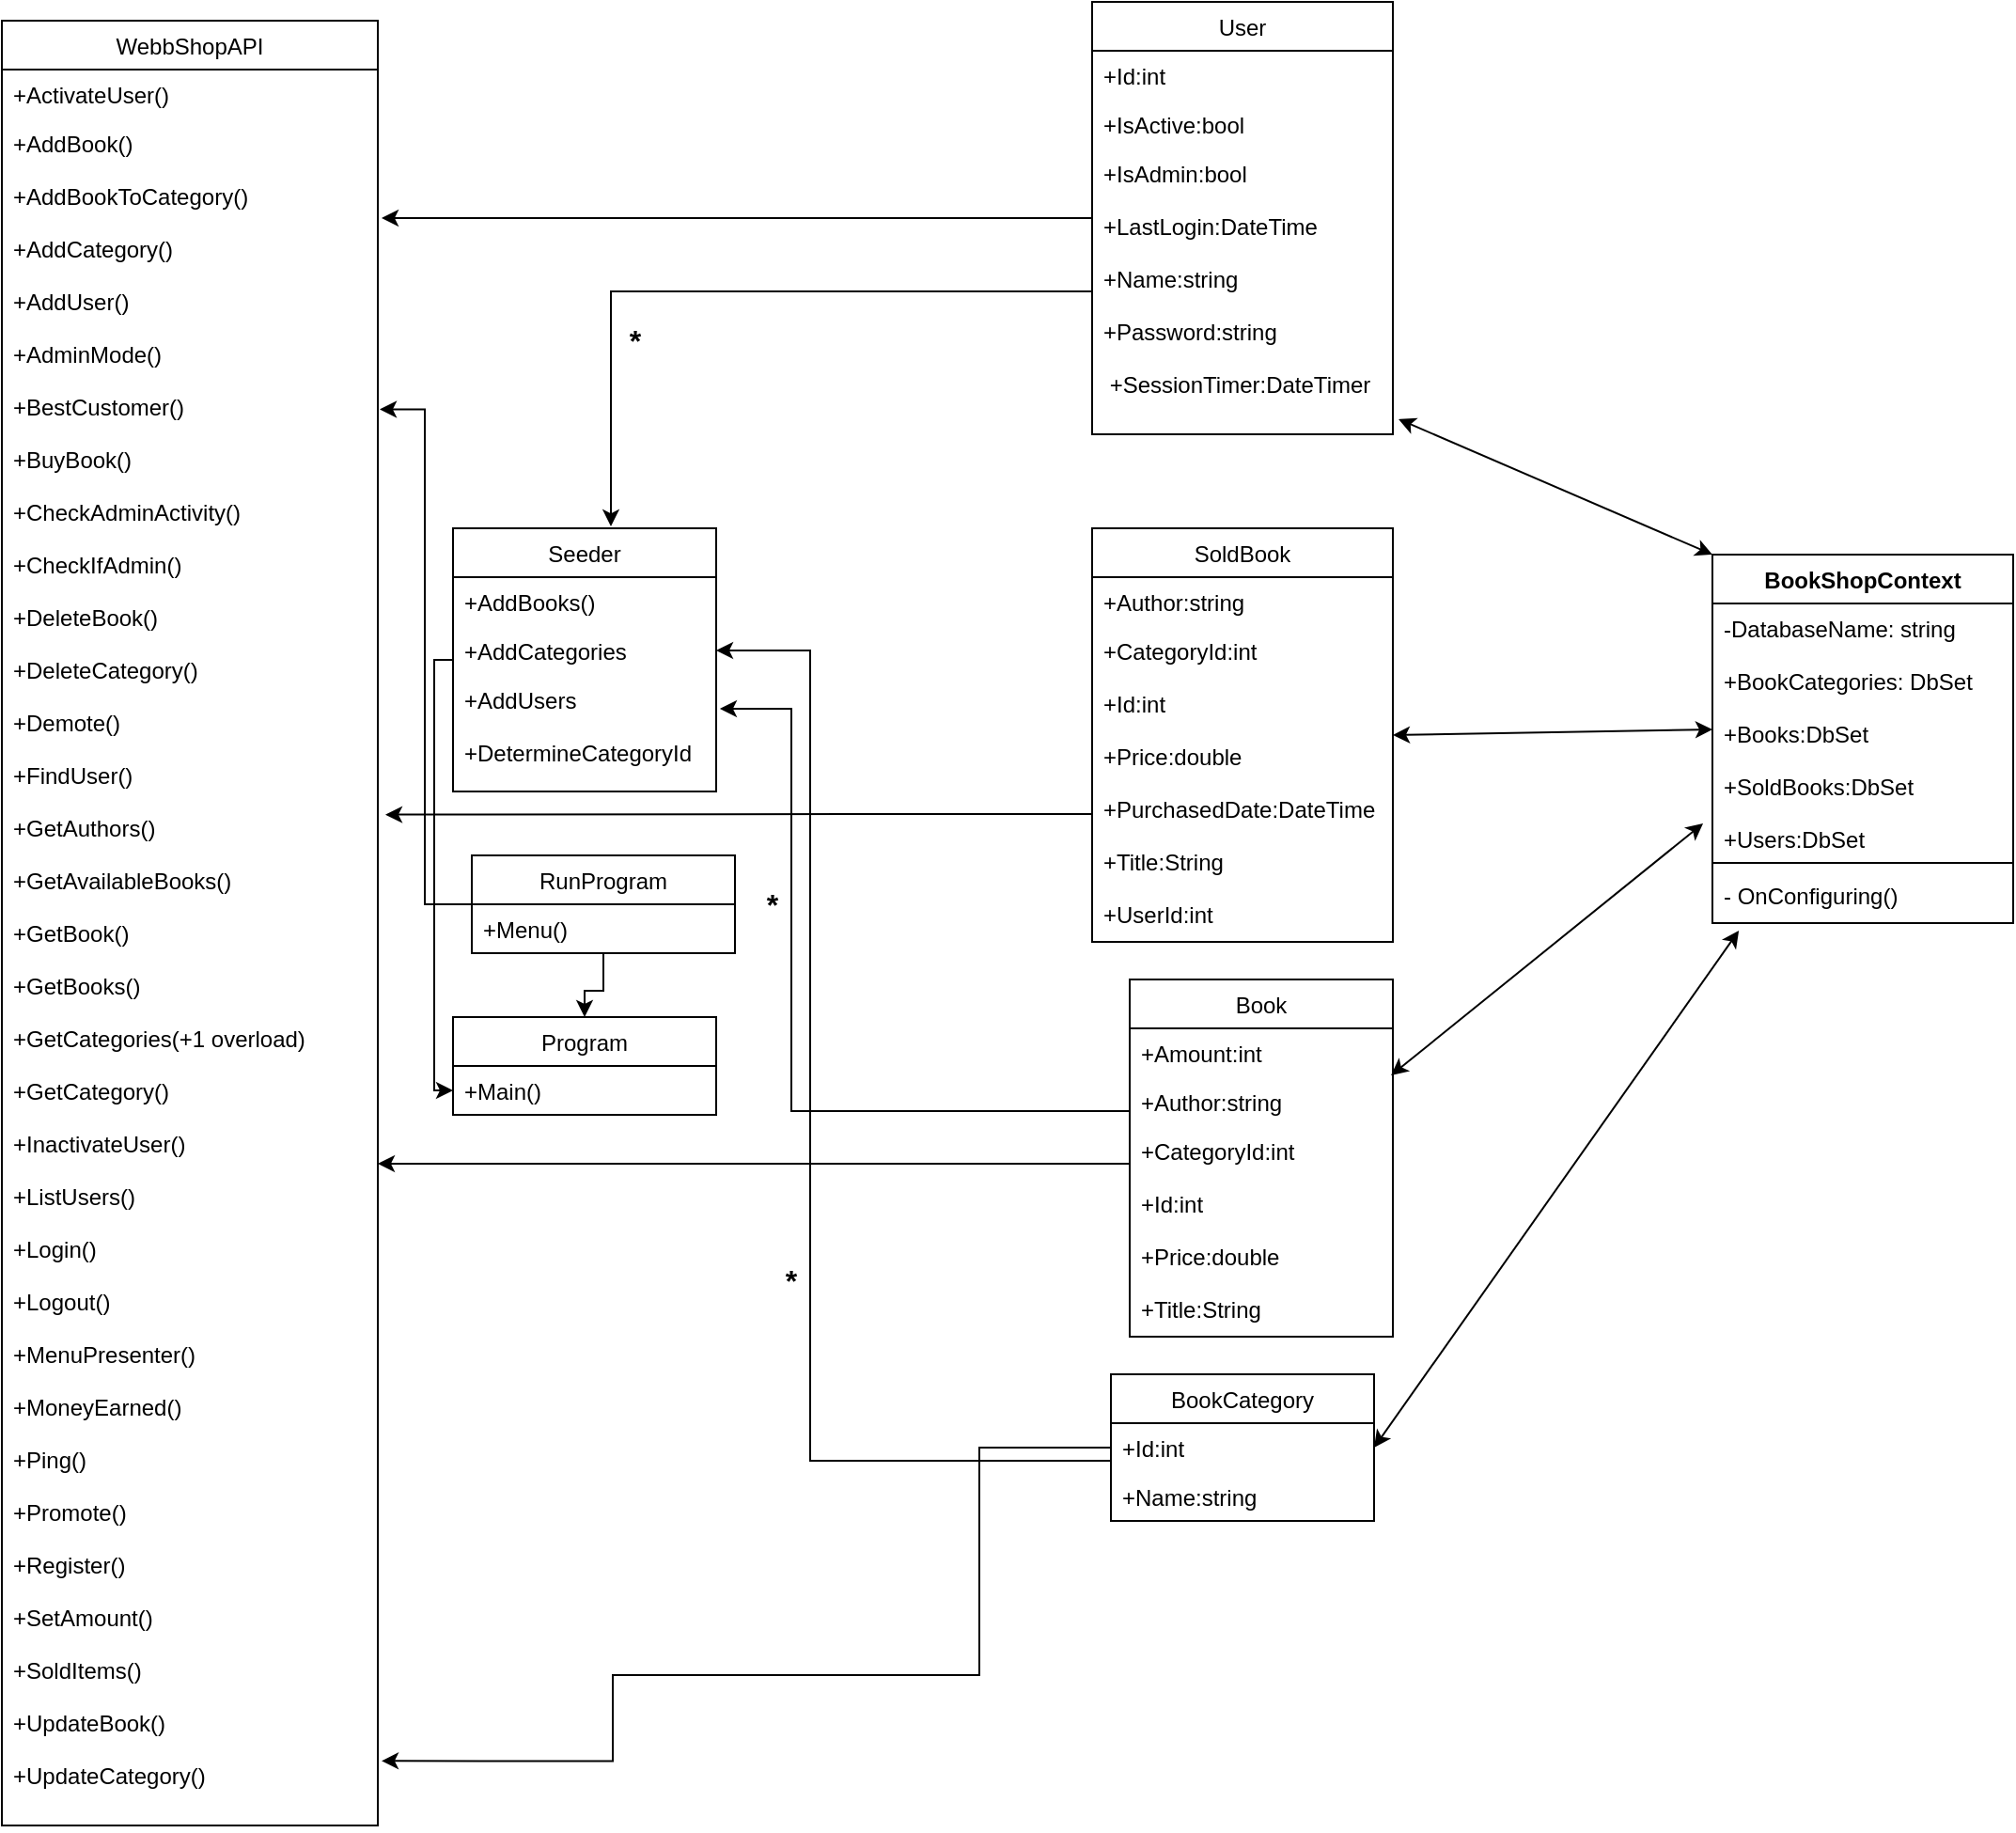 <mxfile version="14.4.8" type="github">
  <diagram id="leTUhT-zFQobONTENNMR" name="Page-1">
    <mxGraphModel dx="2249" dy="1963" grid="1" gridSize="10" guides="1" tooltips="1" connect="1" arrows="1" fold="1" page="1" pageScale="1" pageWidth="827" pageHeight="1169" math="0" shadow="0">
      <root>
        <mxCell id="0" />
        <mxCell id="1" parent="0" />
        <mxCell id="EXiGh36RY0hB33X0RfPo-16" value="WebbShopAPI" style="swimlane;fontStyle=0;childLayout=stackLayout;horizontal=1;startSize=26;fillColor=none;horizontalStack=0;resizeParent=1;resizeParentMax=0;resizeLast=0;collapsible=1;marginBottom=0;" vertex="1" parent="1">
          <mxGeometry x="-770" y="-900" width="200" height="960" as="geometry" />
        </mxCell>
        <mxCell id="EXiGh36RY0hB33X0RfPo-17" value="+ActivateUser()" style="text;strokeColor=none;fillColor=none;align=left;verticalAlign=top;spacingLeft=4;spacingRight=4;overflow=hidden;rotatable=0;points=[[0,0.5],[1,0.5]];portConstraint=eastwest;" vertex="1" parent="EXiGh36RY0hB33X0RfPo-16">
          <mxGeometry y="26" width="200" height="26" as="geometry" />
        </mxCell>
        <mxCell id="EXiGh36RY0hB33X0RfPo-18" value="+AddBook()" style="text;strokeColor=none;fillColor=none;align=left;verticalAlign=top;spacingLeft=4;spacingRight=4;overflow=hidden;rotatable=0;points=[[0,0.5],[1,0.5]];portConstraint=eastwest;" vertex="1" parent="EXiGh36RY0hB33X0RfPo-16">
          <mxGeometry y="52" width="200" height="28" as="geometry" />
        </mxCell>
        <mxCell id="EXiGh36RY0hB33X0RfPo-19" value="+AddBookToCategory()&#xa;&#xa;+AddCategory()&#xa;&#xa;+AddUser()&#xa;&#xa;+AdminMode()&#xa;&#xa;+BestCustomer()&#xa;&#xa;+BuyBook()&#xa;&#xa;+CheckAdminActivity()&#xa;&#xa;+CheckIfAdmin()&#xa;&#xa;+DeleteBook()&#xa;&#xa;+DeleteCategory()&#xa;&#xa;+Demote()&#xa;&#xa;+FindUser()&#xa;&#xa;+GetAuthors()&#xa;&#xa;+GetAvailableBooks()&#xa;&#xa;+GetBook()&#xa;&#xa;+GetBooks()&#xa;&#xa;+GetCategories(+1 overload)&#xa;&#xa;+GetCategory()&#xa;&#xa;+InactivateUser()&#xa;&#xa;+ListUsers()&#xa;&#xa;+Login()&#xa;&#xa;+Logout()&#xa;&#xa;+MenuPresenter()&#xa;&#xa;+MoneyEarned()&#xa;&#xa;+Ping()&#xa;&#xa;+Promote()&#xa;&#xa;+Register()&#xa;&#xa;+SetAmount()&#xa;&#xa;+SoldItems()&#xa;&#xa;+UpdateBook()&#xa;&#xa;+UpdateCategory()&#xa;&#xa;&#xa;&#xa;&#xa;&#xa;&#xa;" style="text;strokeColor=none;fillColor=none;align=left;verticalAlign=top;spacingLeft=4;spacingRight=4;overflow=hidden;rotatable=0;points=[[0,0.5],[1,0.5]];portConstraint=eastwest;" vertex="1" parent="EXiGh36RY0hB33X0RfPo-16">
          <mxGeometry y="80" width="200" height="880" as="geometry" />
        </mxCell>
        <mxCell id="EXiGh36RY0hB33X0RfPo-20" value="BookShopContext" style="swimlane;fontStyle=1;align=center;verticalAlign=top;childLayout=stackLayout;horizontal=1;startSize=26;horizontalStack=0;resizeParent=1;resizeParentMax=0;resizeLast=0;collapsible=1;marginBottom=0;" vertex="1" parent="1">
          <mxGeometry x="140" y="-616" width="160" height="196" as="geometry" />
        </mxCell>
        <mxCell id="EXiGh36RY0hB33X0RfPo-21" value="-DatabaseName: string&#xa;&#xa;+BookCategories: DbSet&#xa;&#xa;+Books:DbSet&#xa;&#xa;+SoldBooks:DbSet&#xa;&#xa;+Users:DbSet" style="text;strokeColor=none;fillColor=none;align=left;verticalAlign=top;spacingLeft=4;spacingRight=4;overflow=hidden;rotatable=0;points=[[0,0.5],[1,0.5]];portConstraint=eastwest;" vertex="1" parent="EXiGh36RY0hB33X0RfPo-20">
          <mxGeometry y="26" width="160" height="134" as="geometry" />
        </mxCell>
        <mxCell id="EXiGh36RY0hB33X0RfPo-22" value="" style="line;strokeWidth=1;fillColor=none;align=left;verticalAlign=middle;spacingTop=-1;spacingLeft=3;spacingRight=3;rotatable=0;labelPosition=right;points=[];portConstraint=eastwest;" vertex="1" parent="EXiGh36RY0hB33X0RfPo-20">
          <mxGeometry y="160" width="160" height="8" as="geometry" />
        </mxCell>
        <mxCell id="EXiGh36RY0hB33X0RfPo-23" value="- OnConfiguring()" style="text;strokeColor=none;fillColor=none;align=left;verticalAlign=top;spacingLeft=4;spacingRight=4;overflow=hidden;rotatable=0;points=[[0,0.5],[1,0.5]];portConstraint=eastwest;" vertex="1" parent="EXiGh36RY0hB33X0RfPo-20">
          <mxGeometry y="168" width="160" height="28" as="geometry" />
        </mxCell>
        <mxCell id="EXiGh36RY0hB33X0RfPo-61" style="edgeStyle=orthogonalEdgeStyle;rounded=0;orthogonalLoop=1;jettySize=auto;html=1;entryX=1.005;entryY=0.144;entryDx=0;entryDy=0;entryPerimeter=0;" edge="1" parent="1" source="EXiGh36RY0hB33X0RfPo-24" target="EXiGh36RY0hB33X0RfPo-19">
          <mxGeometry relative="1" as="geometry" />
        </mxCell>
        <mxCell id="EXiGh36RY0hB33X0RfPo-101" style="edgeStyle=orthogonalEdgeStyle;rounded=0;orthogonalLoop=1;jettySize=auto;html=1;entryX=0.5;entryY=0;entryDx=0;entryDy=0;fontSize=16;" edge="1" parent="1" source="EXiGh36RY0hB33X0RfPo-24" target="EXiGh36RY0hB33X0RfPo-29">
          <mxGeometry relative="1" as="geometry" />
        </mxCell>
        <mxCell id="EXiGh36RY0hB33X0RfPo-24" value="RunProgram" style="swimlane;fontStyle=0;childLayout=stackLayout;horizontal=1;startSize=26;fillColor=none;horizontalStack=0;resizeParent=1;resizeParentMax=0;resizeLast=0;collapsible=1;marginBottom=0;" vertex="1" parent="1">
          <mxGeometry x="-520" y="-456" width="140" height="52" as="geometry" />
        </mxCell>
        <mxCell id="EXiGh36RY0hB33X0RfPo-25" value="+Menu()" style="text;strokeColor=none;fillColor=none;align=left;verticalAlign=top;spacingLeft=4;spacingRight=4;overflow=hidden;rotatable=0;points=[[0,0.5],[1,0.5]];portConstraint=eastwest;" vertex="1" parent="EXiGh36RY0hB33X0RfPo-24">
          <mxGeometry y="26" width="140" height="26" as="geometry" />
        </mxCell>
        <mxCell id="EXiGh36RY0hB33X0RfPo-29" value="Program" style="swimlane;fontStyle=0;childLayout=stackLayout;horizontal=1;startSize=26;fillColor=none;horizontalStack=0;resizeParent=1;resizeParentMax=0;resizeLast=0;collapsible=1;marginBottom=0;" vertex="1" parent="1">
          <mxGeometry x="-530" y="-370" width="140" height="52" as="geometry" />
        </mxCell>
        <mxCell id="EXiGh36RY0hB33X0RfPo-30" value="+Main()" style="text;strokeColor=none;fillColor=none;align=left;verticalAlign=top;spacingLeft=4;spacingRight=4;overflow=hidden;rotatable=0;points=[[0,0.5],[1,0.5]];portConstraint=eastwest;" vertex="1" parent="EXiGh36RY0hB33X0RfPo-29">
          <mxGeometry y="26" width="140" height="26" as="geometry" />
        </mxCell>
        <mxCell id="EXiGh36RY0hB33X0RfPo-84" style="edgeStyle=orthogonalEdgeStyle;rounded=0;orthogonalLoop=1;jettySize=auto;html=1;entryX=1.02;entryY=0.389;entryDx=0;entryDy=0;entryPerimeter=0;fontSize=16;" edge="1" parent="1" source="EXiGh36RY0hB33X0RfPo-31" target="EXiGh36RY0hB33X0RfPo-19">
          <mxGeometry relative="1" as="geometry">
            <Array as="points">
              <mxPoint x="-320" y="-478" />
              <mxPoint x="-320" y="-478" />
            </Array>
          </mxGeometry>
        </mxCell>
        <mxCell id="EXiGh36RY0hB33X0RfPo-31" value="SoldBook" style="swimlane;fontStyle=0;childLayout=stackLayout;horizontal=1;startSize=26;fillColor=none;horizontalStack=0;resizeParent=1;resizeParentMax=0;resizeLast=0;collapsible=1;marginBottom=0;" vertex="1" parent="1">
          <mxGeometry x="-190" y="-630" width="160" height="220" as="geometry" />
        </mxCell>
        <mxCell id="EXiGh36RY0hB33X0RfPo-33" value="+Author:string" style="text;strokeColor=none;fillColor=none;align=left;verticalAlign=top;spacingLeft=4;spacingRight=4;overflow=hidden;rotatable=0;points=[[0,0.5],[1,0.5]];portConstraint=eastwest;" vertex="1" parent="EXiGh36RY0hB33X0RfPo-31">
          <mxGeometry y="26" width="160" height="26" as="geometry" />
        </mxCell>
        <mxCell id="EXiGh36RY0hB33X0RfPo-34" value="+CategoryId:int&#xa;&#xa;+Id:int&#xa;&#xa;+Price:double&#xa;&#xa;+PurchasedDate:DateTime&#xa;&#xa;+Title:String&#xa;&#xa;+UserId:int" style="text;strokeColor=none;fillColor=none;align=left;verticalAlign=top;spacingLeft=4;spacingRight=4;overflow=hidden;rotatable=0;points=[[0,0.5],[1,0.5]];portConstraint=eastwest;" vertex="1" parent="EXiGh36RY0hB33X0RfPo-31">
          <mxGeometry y="52" width="160" height="168" as="geometry" />
        </mxCell>
        <mxCell id="EXiGh36RY0hB33X0RfPo-85" style="edgeStyle=orthogonalEdgeStyle;rounded=0;orthogonalLoop=1;jettySize=auto;html=1;entryX=1;entryY=0.6;entryDx=0;entryDy=0;entryPerimeter=0;fontSize=16;" edge="1" parent="1" source="EXiGh36RY0hB33X0RfPo-35" target="EXiGh36RY0hB33X0RfPo-19">
          <mxGeometry relative="1" as="geometry">
            <Array as="points">
              <mxPoint x="-310" y="-292" />
              <mxPoint x="-310" y="-292" />
            </Array>
          </mxGeometry>
        </mxCell>
        <mxCell id="EXiGh36RY0hB33X0RfPo-88" style="edgeStyle=orthogonalEdgeStyle;rounded=0;orthogonalLoop=1;jettySize=auto;html=1;entryX=1.014;entryY=0.29;entryDx=0;entryDy=0;entryPerimeter=0;fontSize=16;" edge="1" parent="1" source="EXiGh36RY0hB33X0RfPo-35" target="EXiGh36RY0hB33X0RfPo-47">
          <mxGeometry relative="1" as="geometry">
            <Array as="points">
              <mxPoint x="-350" y="-320" />
              <mxPoint x="-350" y="-534" />
            </Array>
          </mxGeometry>
        </mxCell>
        <mxCell id="EXiGh36RY0hB33X0RfPo-35" value="Book" style="swimlane;fontStyle=0;childLayout=stackLayout;horizontal=1;startSize=26;fillColor=none;horizontalStack=0;resizeParent=1;resizeParentMax=0;resizeLast=0;collapsible=1;marginBottom=0;" vertex="1" parent="1">
          <mxGeometry x="-170" y="-390" width="140" height="190" as="geometry" />
        </mxCell>
        <mxCell id="EXiGh36RY0hB33X0RfPo-36" value="+Amount:int" style="text;strokeColor=none;fillColor=none;align=left;verticalAlign=top;spacingLeft=4;spacingRight=4;overflow=hidden;rotatable=0;points=[[0,0.5],[1,0.5]];portConstraint=eastwest;" vertex="1" parent="EXiGh36RY0hB33X0RfPo-35">
          <mxGeometry y="26" width="140" height="26" as="geometry" />
        </mxCell>
        <mxCell id="EXiGh36RY0hB33X0RfPo-37" value="+Author:string&#xa;" style="text;strokeColor=none;fillColor=none;align=left;verticalAlign=top;spacingLeft=4;spacingRight=4;overflow=hidden;rotatable=0;points=[[0,0.5],[1,0.5]];portConstraint=eastwest;" vertex="1" parent="EXiGh36RY0hB33X0RfPo-35">
          <mxGeometry y="52" width="140" height="26" as="geometry" />
        </mxCell>
        <mxCell id="EXiGh36RY0hB33X0RfPo-38" value="+CategoryId:int&#xa;&#xa;+Id:int&#xa;&#xa;+Price:double&#xa;&#xa;+Title:String&#xa;" style="text;strokeColor=none;fillColor=none;align=left;verticalAlign=top;spacingLeft=4;spacingRight=4;overflow=hidden;rotatable=0;points=[[0,0.5],[1,0.5]];portConstraint=eastwest;" vertex="1" parent="EXiGh36RY0hB33X0RfPo-35">
          <mxGeometry y="78" width="140" height="112" as="geometry" />
        </mxCell>
        <mxCell id="EXiGh36RY0hB33X0RfPo-83" style="edgeStyle=orthogonalEdgeStyle;rounded=0;orthogonalLoop=1;jettySize=auto;html=1;fontSize=16;" edge="1" parent="1" source="EXiGh36RY0hB33X0RfPo-39">
          <mxGeometry relative="1" as="geometry">
            <mxPoint x="-568" y="-795" as="targetPoint" />
            <Array as="points">
              <mxPoint x="-568" y="-795" />
            </Array>
          </mxGeometry>
        </mxCell>
        <mxCell id="EXiGh36RY0hB33X0RfPo-39" value="User" style="swimlane;fontStyle=0;childLayout=stackLayout;horizontal=1;startSize=26;fillColor=none;horizontalStack=0;resizeParent=1;resizeParentMax=0;resizeLast=0;collapsible=1;marginBottom=0;" vertex="1" parent="1">
          <mxGeometry x="-190" y="-910" width="160" height="230" as="geometry" />
        </mxCell>
        <mxCell id="EXiGh36RY0hB33X0RfPo-40" value="+Id:int" style="text;strokeColor=none;fillColor=none;align=left;verticalAlign=top;spacingLeft=4;spacingRight=4;overflow=hidden;rotatable=0;points=[[0,0.5],[1,0.5]];portConstraint=eastwest;" vertex="1" parent="EXiGh36RY0hB33X0RfPo-39">
          <mxGeometry y="26" width="160" height="26" as="geometry" />
        </mxCell>
        <mxCell id="EXiGh36RY0hB33X0RfPo-41" value="+IsActive:bool" style="text;strokeColor=none;fillColor=none;align=left;verticalAlign=top;spacingLeft=4;spacingRight=4;overflow=hidden;rotatable=0;points=[[0,0.5],[1,0.5]];portConstraint=eastwest;" vertex="1" parent="EXiGh36RY0hB33X0RfPo-39">
          <mxGeometry y="52" width="160" height="26" as="geometry" />
        </mxCell>
        <mxCell id="EXiGh36RY0hB33X0RfPo-42" value="+IsAdmin:bool&#xa;&#xa;+LastLogin:DateTime&#xa;&#xa;+Name:string&#xa;&#xa;+Password:string&#xa;&#xa; +SessionTimer:DateTimer" style="text;strokeColor=none;fillColor=none;align=left;verticalAlign=top;spacingLeft=4;spacingRight=4;overflow=hidden;rotatable=0;points=[[0,0.5],[1,0.5]];portConstraint=eastwest;" vertex="1" parent="EXiGh36RY0hB33X0RfPo-39">
          <mxGeometry y="78" width="160" height="152" as="geometry" />
        </mxCell>
        <mxCell id="EXiGh36RY0hB33X0RfPo-102" style="edgeStyle=orthogonalEdgeStyle;rounded=0;orthogonalLoop=1;jettySize=auto;html=1;entryX=0;entryY=0.5;entryDx=0;entryDy=0;fontSize=16;" edge="1" parent="1" source="EXiGh36RY0hB33X0RfPo-44" target="EXiGh36RY0hB33X0RfPo-30">
          <mxGeometry relative="1" as="geometry">
            <Array as="points">
              <mxPoint x="-540" y="-560" />
              <mxPoint x="-540" y="-331" />
            </Array>
          </mxGeometry>
        </mxCell>
        <mxCell id="EXiGh36RY0hB33X0RfPo-44" value="Seeder" style="swimlane;fontStyle=0;childLayout=stackLayout;horizontal=1;startSize=26;fillColor=none;horizontalStack=0;resizeParent=1;resizeParentMax=0;resizeLast=0;collapsible=1;marginBottom=0;" vertex="1" parent="1">
          <mxGeometry x="-530" y="-630" width="140" height="140" as="geometry" />
        </mxCell>
        <mxCell id="EXiGh36RY0hB33X0RfPo-45" value="+AddBooks()" style="text;strokeColor=none;fillColor=none;align=left;verticalAlign=top;spacingLeft=4;spacingRight=4;overflow=hidden;rotatable=0;points=[[0,0.5],[1,0.5]];portConstraint=eastwest;" vertex="1" parent="EXiGh36RY0hB33X0RfPo-44">
          <mxGeometry y="26" width="140" height="26" as="geometry" />
        </mxCell>
        <mxCell id="EXiGh36RY0hB33X0RfPo-46" value="+AddCategories" style="text;strokeColor=none;fillColor=none;align=left;verticalAlign=top;spacingLeft=4;spacingRight=4;overflow=hidden;rotatable=0;points=[[0,0.5],[1,0.5]];portConstraint=eastwest;" vertex="1" parent="EXiGh36RY0hB33X0RfPo-44">
          <mxGeometry y="52" width="140" height="26" as="geometry" />
        </mxCell>
        <mxCell id="EXiGh36RY0hB33X0RfPo-47" value="+AddUsers&#xa;&#xa;+DetermineCategoryId" style="text;strokeColor=none;fillColor=none;align=left;verticalAlign=top;spacingLeft=4;spacingRight=4;overflow=hidden;rotatable=0;points=[[0,0.5],[1,0.5]];portConstraint=eastwest;" vertex="1" parent="EXiGh36RY0hB33X0RfPo-44">
          <mxGeometry y="78" width="140" height="62" as="geometry" />
        </mxCell>
        <mxCell id="EXiGh36RY0hB33X0RfPo-86" style="edgeStyle=orthogonalEdgeStyle;rounded=0;orthogonalLoop=1;jettySize=auto;html=1;entryX=1.01;entryY=0.961;entryDx=0;entryDy=0;entryPerimeter=0;fontSize=16;" edge="1" parent="1" source="EXiGh36RY0hB33X0RfPo-48" target="EXiGh36RY0hB33X0RfPo-19">
          <mxGeometry relative="1" as="geometry">
            <Array as="points">
              <mxPoint x="-250" y="-20" />
              <mxPoint x="-445" y="-20" />
              <mxPoint x="-445" y="26" />
            </Array>
          </mxGeometry>
        </mxCell>
        <mxCell id="EXiGh36RY0hB33X0RfPo-93" style="edgeStyle=orthogonalEdgeStyle;rounded=0;orthogonalLoop=1;jettySize=auto;html=1;entryX=1;entryY=0.5;entryDx=0;entryDy=0;fontSize=16;exitX=0;exitY=0.769;exitDx=0;exitDy=0;exitPerimeter=0;" edge="1" parent="1" source="EXiGh36RY0hB33X0RfPo-49" target="EXiGh36RY0hB33X0RfPo-46">
          <mxGeometry relative="1" as="geometry">
            <Array as="points">
              <mxPoint x="-340" y="-134" />
              <mxPoint x="-340" y="-565" />
            </Array>
          </mxGeometry>
        </mxCell>
        <mxCell id="EXiGh36RY0hB33X0RfPo-48" value="BookCategory" style="swimlane;fontStyle=0;childLayout=stackLayout;horizontal=1;startSize=26;fillColor=none;horizontalStack=0;resizeParent=1;resizeParentMax=0;resizeLast=0;collapsible=1;marginBottom=0;" vertex="1" parent="1">
          <mxGeometry x="-180" y="-180" width="140" height="78" as="geometry" />
        </mxCell>
        <mxCell id="EXiGh36RY0hB33X0RfPo-49" value="+Id:int" style="text;strokeColor=none;fillColor=none;align=left;verticalAlign=top;spacingLeft=4;spacingRight=4;overflow=hidden;rotatable=0;points=[[0,0.5],[1,0.5]];portConstraint=eastwest;" vertex="1" parent="EXiGh36RY0hB33X0RfPo-48">
          <mxGeometry y="26" width="140" height="26" as="geometry" />
        </mxCell>
        <mxCell id="EXiGh36RY0hB33X0RfPo-50" value="+Name:string" style="text;strokeColor=none;fillColor=none;align=left;verticalAlign=top;spacingLeft=4;spacingRight=4;overflow=hidden;rotatable=0;points=[[0,0.5],[1,0.5]];portConstraint=eastwest;" vertex="1" parent="EXiGh36RY0hB33X0RfPo-48">
          <mxGeometry y="52" width="140" height="26" as="geometry" />
        </mxCell>
        <mxCell id="EXiGh36RY0hB33X0RfPo-57" value="*" style="text;html=1;strokeColor=none;fillColor=none;align=center;verticalAlign=middle;whiteSpace=wrap;rounded=0;strokeWidth=3;fontSize=16;fontStyle=1" vertex="1" parent="1">
          <mxGeometry x="-370" y="-440" width="20" height="20" as="geometry" />
        </mxCell>
        <mxCell id="EXiGh36RY0hB33X0RfPo-67" value="*" style="text;html=1;align=center;verticalAlign=middle;whiteSpace=wrap;rounded=0;strokeWidth=1;fontSize=16;fontStyle=1" vertex="1" parent="1">
          <mxGeometry x="-453" y="-740" width="40" height="20" as="geometry" />
        </mxCell>
        <mxCell id="EXiGh36RY0hB33X0RfPo-87" style="edgeStyle=orthogonalEdgeStyle;rounded=0;orthogonalLoop=1;jettySize=auto;html=1;entryX=0.6;entryY=-0.007;entryDx=0;entryDy=0;entryPerimeter=0;fontSize=16;" edge="1" parent="1" source="EXiGh36RY0hB33X0RfPo-42" target="EXiGh36RY0hB33X0RfPo-44">
          <mxGeometry relative="1" as="geometry" />
        </mxCell>
        <mxCell id="EXiGh36RY0hB33X0RfPo-94" value="*" style="text;html=1;strokeColor=none;fillColor=none;align=center;verticalAlign=middle;whiteSpace=wrap;rounded=0;strokeWidth=3;fontSize=16;fontStyle=1" vertex="1" parent="1">
          <mxGeometry x="-360" y="-240" width="20" height="20" as="geometry" />
        </mxCell>
        <mxCell id="EXiGh36RY0hB33X0RfPo-96" value="" style="endArrow=classic;startArrow=classic;html=1;fontSize=16;entryX=1.019;entryY=0.947;entryDx=0;entryDy=0;entryPerimeter=0;exitX=0;exitY=0;exitDx=0;exitDy=0;" edge="1" parent="1" source="EXiGh36RY0hB33X0RfPo-20" target="EXiGh36RY0hB33X0RfPo-42">
          <mxGeometry width="50" height="50" relative="1" as="geometry">
            <mxPoint x="-390" y="-620" as="sourcePoint" />
            <mxPoint x="-290" y="-720" as="targetPoint" />
          </mxGeometry>
        </mxCell>
        <mxCell id="EXiGh36RY0hB33X0RfPo-98" value="" style="endArrow=classic;startArrow=classic;html=1;fontSize=16;entryX=0.993;entryY=-0.038;entryDx=0;entryDy=0;exitX=-0.031;exitY=0.873;exitDx=0;exitDy=0;exitPerimeter=0;entryPerimeter=0;" edge="1" parent="1" source="EXiGh36RY0hB33X0RfPo-21" target="EXiGh36RY0hB33X0RfPo-37">
          <mxGeometry width="50" height="50" relative="1" as="geometry">
            <mxPoint x="-368.96" y="-255.02" as="sourcePoint" />
            <mxPoint x="-180" y="-439.984" as="targetPoint" />
          </mxGeometry>
        </mxCell>
        <mxCell id="EXiGh36RY0hB33X0RfPo-107" value="" style="endArrow=classic;startArrow=classic;html=1;fontSize=16;exitX=1;exitY=0.5;exitDx=0;exitDy=0;entryX=0.088;entryY=1.143;entryDx=0;entryDy=0;entryPerimeter=0;" edge="1" parent="1" source="EXiGh36RY0hB33X0RfPo-49" target="EXiGh36RY0hB33X0RfPo-23">
          <mxGeometry width="50" height="50" relative="1" as="geometry">
            <mxPoint x="170" y="-209.998" as="sourcePoint" />
            <mxPoint x="373.04" y="-174.283" as="targetPoint" />
          </mxGeometry>
        </mxCell>
        <mxCell id="EXiGh36RY0hB33X0RfPo-108" value="" style="endArrow=classic;startArrow=classic;html=1;fontSize=16;exitX=0.981;exitY=0.107;exitDx=0;exitDy=0;exitPerimeter=0;entryX=0;entryY=0.5;entryDx=0;entryDy=0;" edge="1" parent="1" target="EXiGh36RY0hB33X0RfPo-21">
          <mxGeometry width="50" height="50" relative="1" as="geometry">
            <mxPoint x="-30.0" y="-519.998" as="sourcePoint" />
            <mxPoint x="173.04" y="-484.283" as="targetPoint" />
          </mxGeometry>
        </mxCell>
      </root>
    </mxGraphModel>
  </diagram>
</mxfile>
